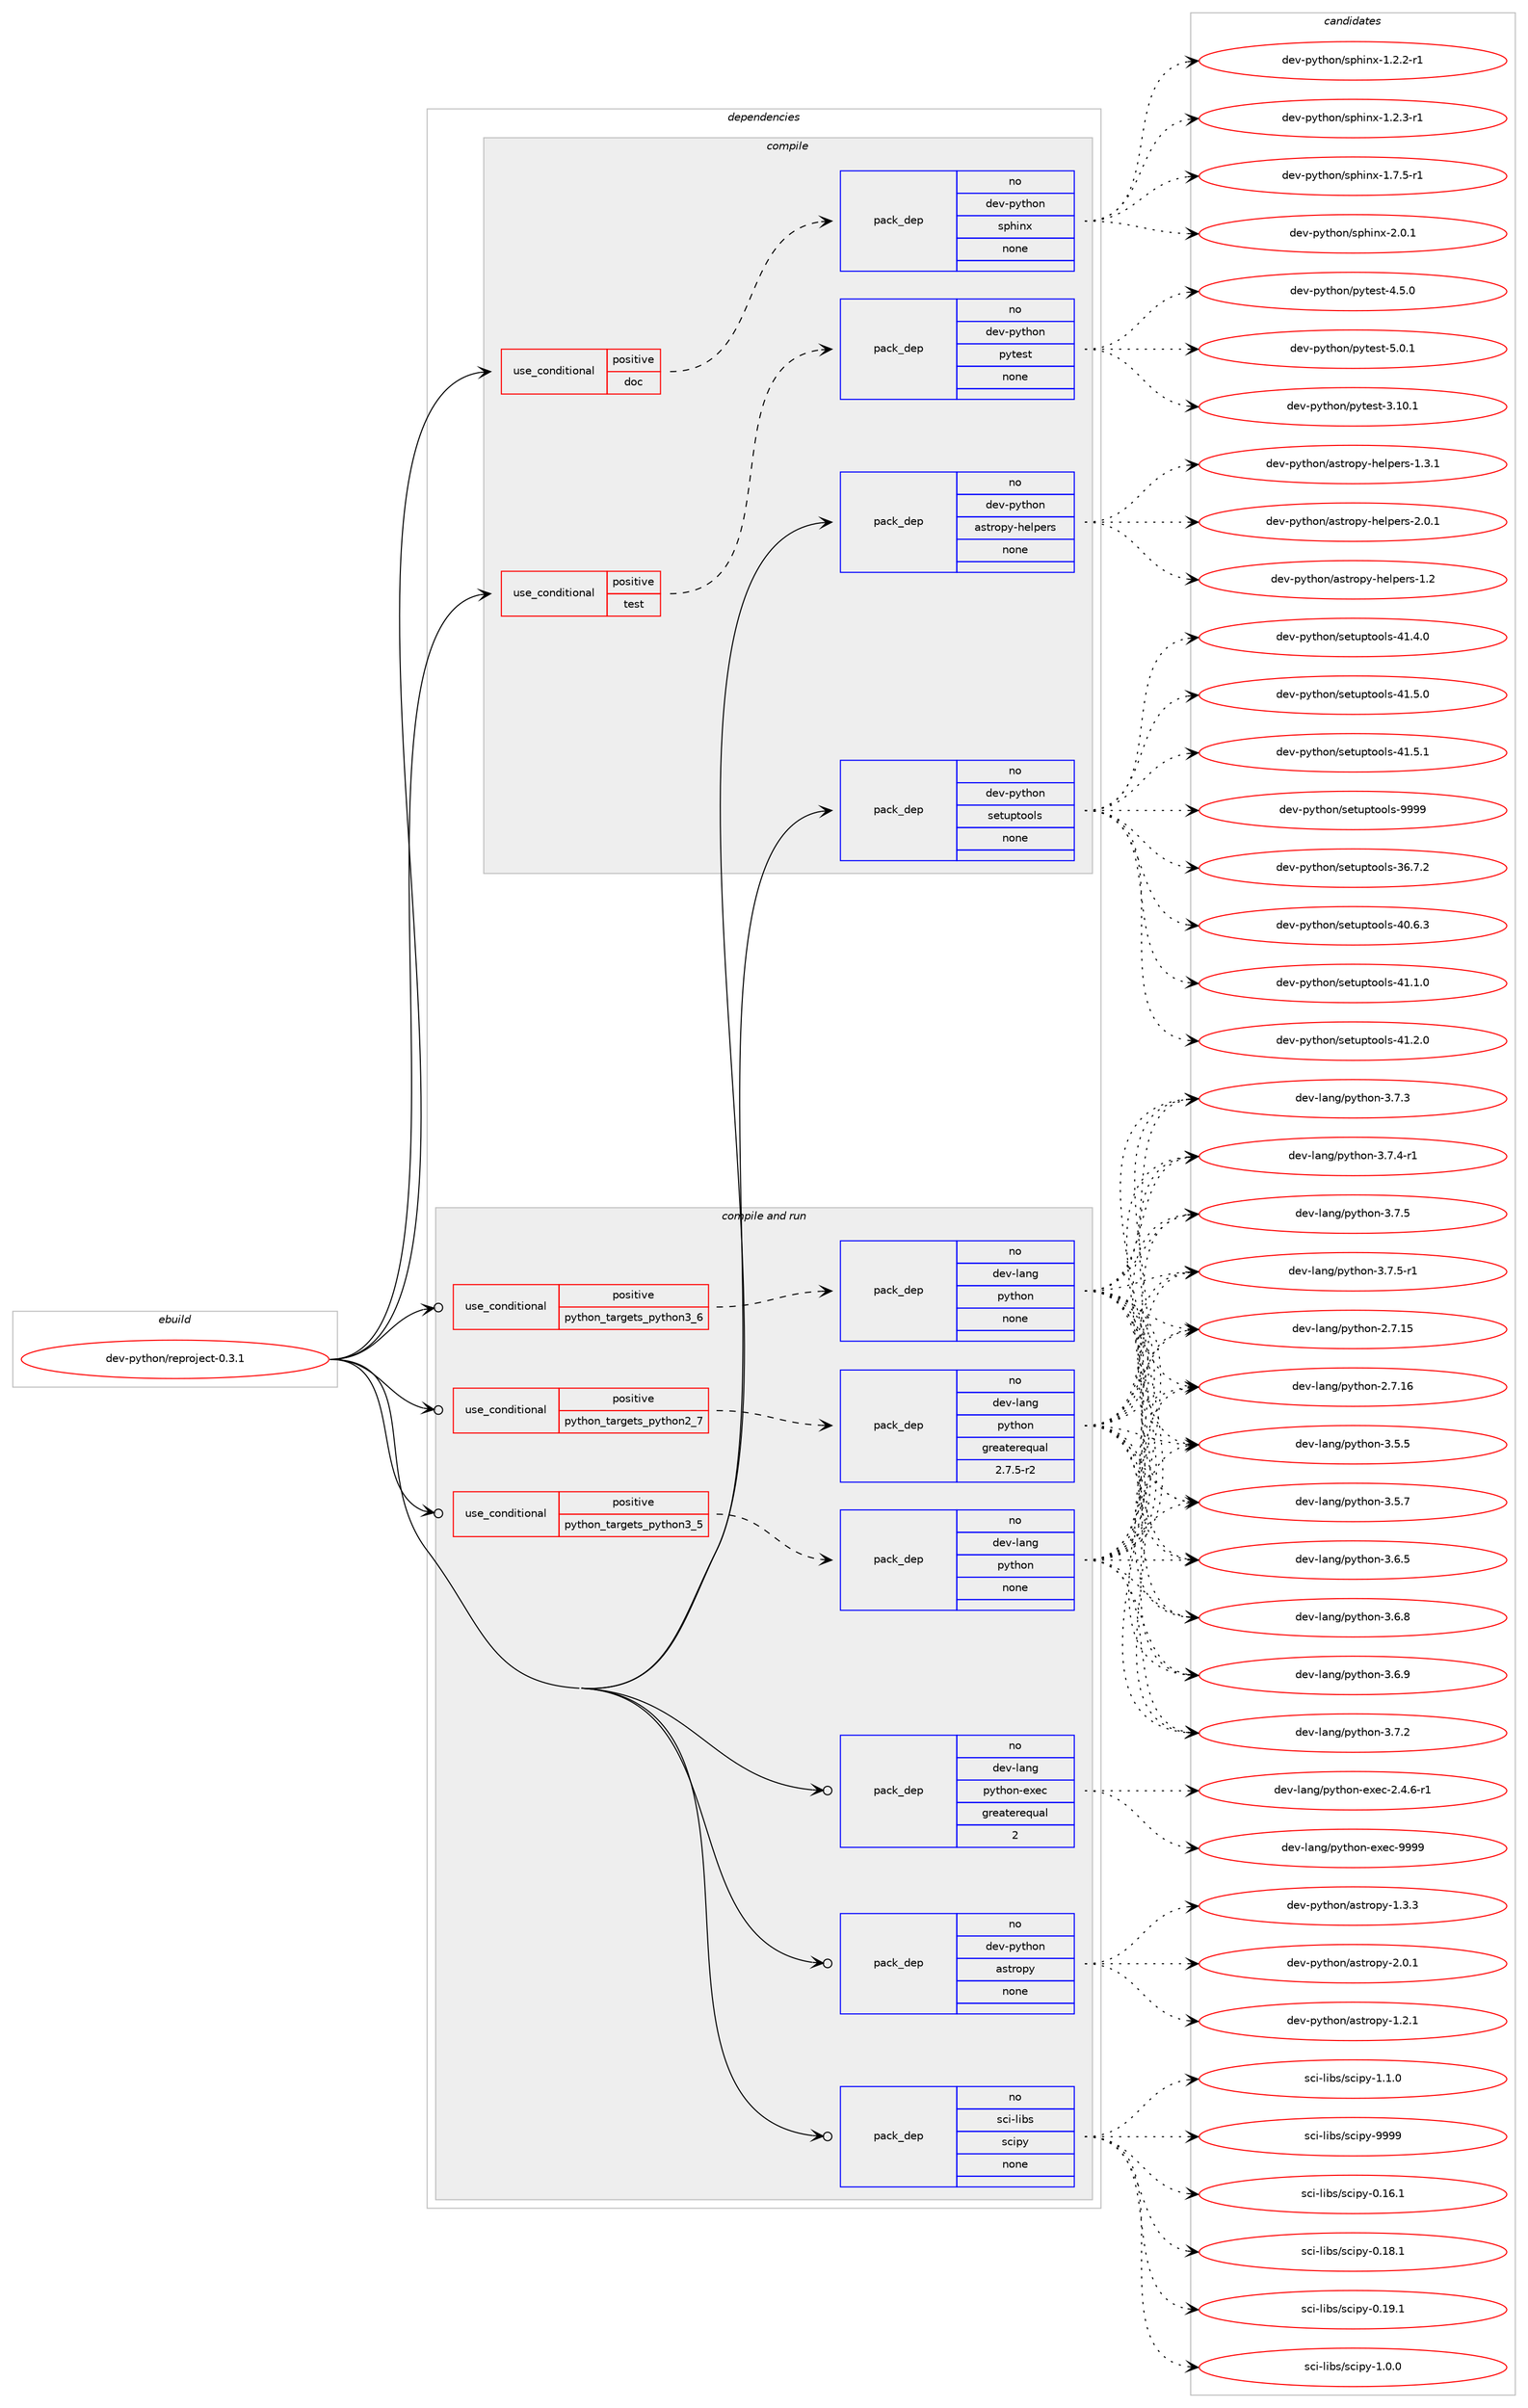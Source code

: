 digraph prolog {

# *************
# Graph options
# *************

newrank=true;
concentrate=true;
compound=true;
graph [rankdir=LR,fontname=Helvetica,fontsize=10,ranksep=1.5];#, ranksep=2.5, nodesep=0.2];
edge  [arrowhead=vee];
node  [fontname=Helvetica,fontsize=10];

# **********
# The ebuild
# **********

subgraph cluster_leftcol {
color=gray;
rank=same;
label=<<i>ebuild</i>>;
id [label="dev-python/reproject-0.3.1", color=red, width=4, href="../dev-python/reproject-0.3.1.svg"];
}

# ****************
# The dependencies
# ****************

subgraph cluster_midcol {
color=gray;
label=<<i>dependencies</i>>;
subgraph cluster_compile {
fillcolor="#eeeeee";
style=filled;
label=<<i>compile</i>>;
subgraph cond148583 {
dependency635012 [label=<<TABLE BORDER="0" CELLBORDER="1" CELLSPACING="0" CELLPADDING="4"><TR><TD ROWSPAN="3" CELLPADDING="10">use_conditional</TD></TR><TR><TD>positive</TD></TR><TR><TD>doc</TD></TR></TABLE>>, shape=none, color=red];
subgraph pack474550 {
dependency635013 [label=<<TABLE BORDER="0" CELLBORDER="1" CELLSPACING="0" CELLPADDING="4" WIDTH="220"><TR><TD ROWSPAN="6" CELLPADDING="30">pack_dep</TD></TR><TR><TD WIDTH="110">no</TD></TR><TR><TD>dev-python</TD></TR><TR><TD>sphinx</TD></TR><TR><TD>none</TD></TR><TR><TD></TD></TR></TABLE>>, shape=none, color=blue];
}
dependency635012:e -> dependency635013:w [weight=20,style="dashed",arrowhead="vee"];
}
id:e -> dependency635012:w [weight=20,style="solid",arrowhead="vee"];
subgraph cond148584 {
dependency635014 [label=<<TABLE BORDER="0" CELLBORDER="1" CELLSPACING="0" CELLPADDING="4"><TR><TD ROWSPAN="3" CELLPADDING="10">use_conditional</TD></TR><TR><TD>positive</TD></TR><TR><TD>test</TD></TR></TABLE>>, shape=none, color=red];
subgraph pack474551 {
dependency635015 [label=<<TABLE BORDER="0" CELLBORDER="1" CELLSPACING="0" CELLPADDING="4" WIDTH="220"><TR><TD ROWSPAN="6" CELLPADDING="30">pack_dep</TD></TR><TR><TD WIDTH="110">no</TD></TR><TR><TD>dev-python</TD></TR><TR><TD>pytest</TD></TR><TR><TD>none</TD></TR><TR><TD></TD></TR></TABLE>>, shape=none, color=blue];
}
dependency635014:e -> dependency635015:w [weight=20,style="dashed",arrowhead="vee"];
}
id:e -> dependency635014:w [weight=20,style="solid",arrowhead="vee"];
subgraph pack474552 {
dependency635016 [label=<<TABLE BORDER="0" CELLBORDER="1" CELLSPACING="0" CELLPADDING="4" WIDTH="220"><TR><TD ROWSPAN="6" CELLPADDING="30">pack_dep</TD></TR><TR><TD WIDTH="110">no</TD></TR><TR><TD>dev-python</TD></TR><TR><TD>astropy-helpers</TD></TR><TR><TD>none</TD></TR><TR><TD></TD></TR></TABLE>>, shape=none, color=blue];
}
id:e -> dependency635016:w [weight=20,style="solid",arrowhead="vee"];
subgraph pack474553 {
dependency635017 [label=<<TABLE BORDER="0" CELLBORDER="1" CELLSPACING="0" CELLPADDING="4" WIDTH="220"><TR><TD ROWSPAN="6" CELLPADDING="30">pack_dep</TD></TR><TR><TD WIDTH="110">no</TD></TR><TR><TD>dev-python</TD></TR><TR><TD>setuptools</TD></TR><TR><TD>none</TD></TR><TR><TD></TD></TR></TABLE>>, shape=none, color=blue];
}
id:e -> dependency635017:w [weight=20,style="solid",arrowhead="vee"];
}
subgraph cluster_compileandrun {
fillcolor="#eeeeee";
style=filled;
label=<<i>compile and run</i>>;
subgraph cond148585 {
dependency635018 [label=<<TABLE BORDER="0" CELLBORDER="1" CELLSPACING="0" CELLPADDING="4"><TR><TD ROWSPAN="3" CELLPADDING="10">use_conditional</TD></TR><TR><TD>positive</TD></TR><TR><TD>python_targets_python2_7</TD></TR></TABLE>>, shape=none, color=red];
subgraph pack474554 {
dependency635019 [label=<<TABLE BORDER="0" CELLBORDER="1" CELLSPACING="0" CELLPADDING="4" WIDTH="220"><TR><TD ROWSPAN="6" CELLPADDING="30">pack_dep</TD></TR><TR><TD WIDTH="110">no</TD></TR><TR><TD>dev-lang</TD></TR><TR><TD>python</TD></TR><TR><TD>greaterequal</TD></TR><TR><TD>2.7.5-r2</TD></TR></TABLE>>, shape=none, color=blue];
}
dependency635018:e -> dependency635019:w [weight=20,style="dashed",arrowhead="vee"];
}
id:e -> dependency635018:w [weight=20,style="solid",arrowhead="odotvee"];
subgraph cond148586 {
dependency635020 [label=<<TABLE BORDER="0" CELLBORDER="1" CELLSPACING="0" CELLPADDING="4"><TR><TD ROWSPAN="3" CELLPADDING="10">use_conditional</TD></TR><TR><TD>positive</TD></TR><TR><TD>python_targets_python3_5</TD></TR></TABLE>>, shape=none, color=red];
subgraph pack474555 {
dependency635021 [label=<<TABLE BORDER="0" CELLBORDER="1" CELLSPACING="0" CELLPADDING="4" WIDTH="220"><TR><TD ROWSPAN="6" CELLPADDING="30">pack_dep</TD></TR><TR><TD WIDTH="110">no</TD></TR><TR><TD>dev-lang</TD></TR><TR><TD>python</TD></TR><TR><TD>none</TD></TR><TR><TD></TD></TR></TABLE>>, shape=none, color=blue];
}
dependency635020:e -> dependency635021:w [weight=20,style="dashed",arrowhead="vee"];
}
id:e -> dependency635020:w [weight=20,style="solid",arrowhead="odotvee"];
subgraph cond148587 {
dependency635022 [label=<<TABLE BORDER="0" CELLBORDER="1" CELLSPACING="0" CELLPADDING="4"><TR><TD ROWSPAN="3" CELLPADDING="10">use_conditional</TD></TR><TR><TD>positive</TD></TR><TR><TD>python_targets_python3_6</TD></TR></TABLE>>, shape=none, color=red];
subgraph pack474556 {
dependency635023 [label=<<TABLE BORDER="0" CELLBORDER="1" CELLSPACING="0" CELLPADDING="4" WIDTH="220"><TR><TD ROWSPAN="6" CELLPADDING="30">pack_dep</TD></TR><TR><TD WIDTH="110">no</TD></TR><TR><TD>dev-lang</TD></TR><TR><TD>python</TD></TR><TR><TD>none</TD></TR><TR><TD></TD></TR></TABLE>>, shape=none, color=blue];
}
dependency635022:e -> dependency635023:w [weight=20,style="dashed",arrowhead="vee"];
}
id:e -> dependency635022:w [weight=20,style="solid",arrowhead="odotvee"];
subgraph pack474557 {
dependency635024 [label=<<TABLE BORDER="0" CELLBORDER="1" CELLSPACING="0" CELLPADDING="4" WIDTH="220"><TR><TD ROWSPAN="6" CELLPADDING="30">pack_dep</TD></TR><TR><TD WIDTH="110">no</TD></TR><TR><TD>dev-lang</TD></TR><TR><TD>python-exec</TD></TR><TR><TD>greaterequal</TD></TR><TR><TD>2</TD></TR></TABLE>>, shape=none, color=blue];
}
id:e -> dependency635024:w [weight=20,style="solid",arrowhead="odotvee"];
subgraph pack474558 {
dependency635025 [label=<<TABLE BORDER="0" CELLBORDER="1" CELLSPACING="0" CELLPADDING="4" WIDTH="220"><TR><TD ROWSPAN="6" CELLPADDING="30">pack_dep</TD></TR><TR><TD WIDTH="110">no</TD></TR><TR><TD>dev-python</TD></TR><TR><TD>astropy</TD></TR><TR><TD>none</TD></TR><TR><TD></TD></TR></TABLE>>, shape=none, color=blue];
}
id:e -> dependency635025:w [weight=20,style="solid",arrowhead="odotvee"];
subgraph pack474559 {
dependency635026 [label=<<TABLE BORDER="0" CELLBORDER="1" CELLSPACING="0" CELLPADDING="4" WIDTH="220"><TR><TD ROWSPAN="6" CELLPADDING="30">pack_dep</TD></TR><TR><TD WIDTH="110">no</TD></TR><TR><TD>sci-libs</TD></TR><TR><TD>scipy</TD></TR><TR><TD>none</TD></TR><TR><TD></TD></TR></TABLE>>, shape=none, color=blue];
}
id:e -> dependency635026:w [weight=20,style="solid",arrowhead="odotvee"];
}
subgraph cluster_run {
fillcolor="#eeeeee";
style=filled;
label=<<i>run</i>>;
}
}

# **************
# The candidates
# **************

subgraph cluster_choices {
rank=same;
color=gray;
label=<<i>candidates</i>>;

subgraph choice474550 {
color=black;
nodesep=1;
choice10010111845112121116104111110471151121041051101204549465046504511449 [label="dev-python/sphinx-1.2.2-r1", color=red, width=4,href="../dev-python/sphinx-1.2.2-r1.svg"];
choice10010111845112121116104111110471151121041051101204549465046514511449 [label="dev-python/sphinx-1.2.3-r1", color=red, width=4,href="../dev-python/sphinx-1.2.3-r1.svg"];
choice10010111845112121116104111110471151121041051101204549465546534511449 [label="dev-python/sphinx-1.7.5-r1", color=red, width=4,href="../dev-python/sphinx-1.7.5-r1.svg"];
choice1001011184511212111610411111047115112104105110120455046484649 [label="dev-python/sphinx-2.0.1", color=red, width=4,href="../dev-python/sphinx-2.0.1.svg"];
dependency635013:e -> choice10010111845112121116104111110471151121041051101204549465046504511449:w [style=dotted,weight="100"];
dependency635013:e -> choice10010111845112121116104111110471151121041051101204549465046514511449:w [style=dotted,weight="100"];
dependency635013:e -> choice10010111845112121116104111110471151121041051101204549465546534511449:w [style=dotted,weight="100"];
dependency635013:e -> choice1001011184511212111610411111047115112104105110120455046484649:w [style=dotted,weight="100"];
}
subgraph choice474551 {
color=black;
nodesep=1;
choice100101118451121211161041111104711212111610111511645514649484649 [label="dev-python/pytest-3.10.1", color=red, width=4,href="../dev-python/pytest-3.10.1.svg"];
choice1001011184511212111610411111047112121116101115116455246534648 [label="dev-python/pytest-4.5.0", color=red, width=4,href="../dev-python/pytest-4.5.0.svg"];
choice1001011184511212111610411111047112121116101115116455346484649 [label="dev-python/pytest-5.0.1", color=red, width=4,href="../dev-python/pytest-5.0.1.svg"];
dependency635015:e -> choice100101118451121211161041111104711212111610111511645514649484649:w [style=dotted,weight="100"];
dependency635015:e -> choice1001011184511212111610411111047112121116101115116455246534648:w [style=dotted,weight="100"];
dependency635015:e -> choice1001011184511212111610411111047112121116101115116455346484649:w [style=dotted,weight="100"];
}
subgraph choice474552 {
color=black;
nodesep=1;
choice1001011184511212111610411111047971151161141111121214510410110811210111411545494650 [label="dev-python/astropy-helpers-1.2", color=red, width=4,href="../dev-python/astropy-helpers-1.2.svg"];
choice10010111845112121116104111110479711511611411111212145104101108112101114115454946514649 [label="dev-python/astropy-helpers-1.3.1", color=red, width=4,href="../dev-python/astropy-helpers-1.3.1.svg"];
choice10010111845112121116104111110479711511611411111212145104101108112101114115455046484649 [label="dev-python/astropy-helpers-2.0.1", color=red, width=4,href="../dev-python/astropy-helpers-2.0.1.svg"];
dependency635016:e -> choice1001011184511212111610411111047971151161141111121214510410110811210111411545494650:w [style=dotted,weight="100"];
dependency635016:e -> choice10010111845112121116104111110479711511611411111212145104101108112101114115454946514649:w [style=dotted,weight="100"];
dependency635016:e -> choice10010111845112121116104111110479711511611411111212145104101108112101114115455046484649:w [style=dotted,weight="100"];
}
subgraph choice474553 {
color=black;
nodesep=1;
choice100101118451121211161041111104711510111611711211611111110811545515446554650 [label="dev-python/setuptools-36.7.2", color=red, width=4,href="../dev-python/setuptools-36.7.2.svg"];
choice100101118451121211161041111104711510111611711211611111110811545524846544651 [label="dev-python/setuptools-40.6.3", color=red, width=4,href="../dev-python/setuptools-40.6.3.svg"];
choice100101118451121211161041111104711510111611711211611111110811545524946494648 [label="dev-python/setuptools-41.1.0", color=red, width=4,href="../dev-python/setuptools-41.1.0.svg"];
choice100101118451121211161041111104711510111611711211611111110811545524946504648 [label="dev-python/setuptools-41.2.0", color=red, width=4,href="../dev-python/setuptools-41.2.0.svg"];
choice100101118451121211161041111104711510111611711211611111110811545524946524648 [label="dev-python/setuptools-41.4.0", color=red, width=4,href="../dev-python/setuptools-41.4.0.svg"];
choice100101118451121211161041111104711510111611711211611111110811545524946534648 [label="dev-python/setuptools-41.5.0", color=red, width=4,href="../dev-python/setuptools-41.5.0.svg"];
choice100101118451121211161041111104711510111611711211611111110811545524946534649 [label="dev-python/setuptools-41.5.1", color=red, width=4,href="../dev-python/setuptools-41.5.1.svg"];
choice10010111845112121116104111110471151011161171121161111111081154557575757 [label="dev-python/setuptools-9999", color=red, width=4,href="../dev-python/setuptools-9999.svg"];
dependency635017:e -> choice100101118451121211161041111104711510111611711211611111110811545515446554650:w [style=dotted,weight="100"];
dependency635017:e -> choice100101118451121211161041111104711510111611711211611111110811545524846544651:w [style=dotted,weight="100"];
dependency635017:e -> choice100101118451121211161041111104711510111611711211611111110811545524946494648:w [style=dotted,weight="100"];
dependency635017:e -> choice100101118451121211161041111104711510111611711211611111110811545524946504648:w [style=dotted,weight="100"];
dependency635017:e -> choice100101118451121211161041111104711510111611711211611111110811545524946524648:w [style=dotted,weight="100"];
dependency635017:e -> choice100101118451121211161041111104711510111611711211611111110811545524946534648:w [style=dotted,weight="100"];
dependency635017:e -> choice100101118451121211161041111104711510111611711211611111110811545524946534649:w [style=dotted,weight="100"];
dependency635017:e -> choice10010111845112121116104111110471151011161171121161111111081154557575757:w [style=dotted,weight="100"];
}
subgraph choice474554 {
color=black;
nodesep=1;
choice10010111845108971101034711212111610411111045504655464953 [label="dev-lang/python-2.7.15", color=red, width=4,href="../dev-lang/python-2.7.15.svg"];
choice10010111845108971101034711212111610411111045504655464954 [label="dev-lang/python-2.7.16", color=red, width=4,href="../dev-lang/python-2.7.16.svg"];
choice100101118451089711010347112121116104111110455146534653 [label="dev-lang/python-3.5.5", color=red, width=4,href="../dev-lang/python-3.5.5.svg"];
choice100101118451089711010347112121116104111110455146534655 [label="dev-lang/python-3.5.7", color=red, width=4,href="../dev-lang/python-3.5.7.svg"];
choice100101118451089711010347112121116104111110455146544653 [label="dev-lang/python-3.6.5", color=red, width=4,href="../dev-lang/python-3.6.5.svg"];
choice100101118451089711010347112121116104111110455146544656 [label="dev-lang/python-3.6.8", color=red, width=4,href="../dev-lang/python-3.6.8.svg"];
choice100101118451089711010347112121116104111110455146544657 [label="dev-lang/python-3.6.9", color=red, width=4,href="../dev-lang/python-3.6.9.svg"];
choice100101118451089711010347112121116104111110455146554650 [label="dev-lang/python-3.7.2", color=red, width=4,href="../dev-lang/python-3.7.2.svg"];
choice100101118451089711010347112121116104111110455146554651 [label="dev-lang/python-3.7.3", color=red, width=4,href="../dev-lang/python-3.7.3.svg"];
choice1001011184510897110103471121211161041111104551465546524511449 [label="dev-lang/python-3.7.4-r1", color=red, width=4,href="../dev-lang/python-3.7.4-r1.svg"];
choice100101118451089711010347112121116104111110455146554653 [label="dev-lang/python-3.7.5", color=red, width=4,href="../dev-lang/python-3.7.5.svg"];
choice1001011184510897110103471121211161041111104551465546534511449 [label="dev-lang/python-3.7.5-r1", color=red, width=4,href="../dev-lang/python-3.7.5-r1.svg"];
dependency635019:e -> choice10010111845108971101034711212111610411111045504655464953:w [style=dotted,weight="100"];
dependency635019:e -> choice10010111845108971101034711212111610411111045504655464954:w [style=dotted,weight="100"];
dependency635019:e -> choice100101118451089711010347112121116104111110455146534653:w [style=dotted,weight="100"];
dependency635019:e -> choice100101118451089711010347112121116104111110455146534655:w [style=dotted,weight="100"];
dependency635019:e -> choice100101118451089711010347112121116104111110455146544653:w [style=dotted,weight="100"];
dependency635019:e -> choice100101118451089711010347112121116104111110455146544656:w [style=dotted,weight="100"];
dependency635019:e -> choice100101118451089711010347112121116104111110455146544657:w [style=dotted,weight="100"];
dependency635019:e -> choice100101118451089711010347112121116104111110455146554650:w [style=dotted,weight="100"];
dependency635019:e -> choice100101118451089711010347112121116104111110455146554651:w [style=dotted,weight="100"];
dependency635019:e -> choice1001011184510897110103471121211161041111104551465546524511449:w [style=dotted,weight="100"];
dependency635019:e -> choice100101118451089711010347112121116104111110455146554653:w [style=dotted,weight="100"];
dependency635019:e -> choice1001011184510897110103471121211161041111104551465546534511449:w [style=dotted,weight="100"];
}
subgraph choice474555 {
color=black;
nodesep=1;
choice10010111845108971101034711212111610411111045504655464953 [label="dev-lang/python-2.7.15", color=red, width=4,href="../dev-lang/python-2.7.15.svg"];
choice10010111845108971101034711212111610411111045504655464954 [label="dev-lang/python-2.7.16", color=red, width=4,href="../dev-lang/python-2.7.16.svg"];
choice100101118451089711010347112121116104111110455146534653 [label="dev-lang/python-3.5.5", color=red, width=4,href="../dev-lang/python-3.5.5.svg"];
choice100101118451089711010347112121116104111110455146534655 [label="dev-lang/python-3.5.7", color=red, width=4,href="../dev-lang/python-3.5.7.svg"];
choice100101118451089711010347112121116104111110455146544653 [label="dev-lang/python-3.6.5", color=red, width=4,href="../dev-lang/python-3.6.5.svg"];
choice100101118451089711010347112121116104111110455146544656 [label="dev-lang/python-3.6.8", color=red, width=4,href="../dev-lang/python-3.6.8.svg"];
choice100101118451089711010347112121116104111110455146544657 [label="dev-lang/python-3.6.9", color=red, width=4,href="../dev-lang/python-3.6.9.svg"];
choice100101118451089711010347112121116104111110455146554650 [label="dev-lang/python-3.7.2", color=red, width=4,href="../dev-lang/python-3.7.2.svg"];
choice100101118451089711010347112121116104111110455146554651 [label="dev-lang/python-3.7.3", color=red, width=4,href="../dev-lang/python-3.7.3.svg"];
choice1001011184510897110103471121211161041111104551465546524511449 [label="dev-lang/python-3.7.4-r1", color=red, width=4,href="../dev-lang/python-3.7.4-r1.svg"];
choice100101118451089711010347112121116104111110455146554653 [label="dev-lang/python-3.7.5", color=red, width=4,href="../dev-lang/python-3.7.5.svg"];
choice1001011184510897110103471121211161041111104551465546534511449 [label="dev-lang/python-3.7.5-r1", color=red, width=4,href="../dev-lang/python-3.7.5-r1.svg"];
dependency635021:e -> choice10010111845108971101034711212111610411111045504655464953:w [style=dotted,weight="100"];
dependency635021:e -> choice10010111845108971101034711212111610411111045504655464954:w [style=dotted,weight="100"];
dependency635021:e -> choice100101118451089711010347112121116104111110455146534653:w [style=dotted,weight="100"];
dependency635021:e -> choice100101118451089711010347112121116104111110455146534655:w [style=dotted,weight="100"];
dependency635021:e -> choice100101118451089711010347112121116104111110455146544653:w [style=dotted,weight="100"];
dependency635021:e -> choice100101118451089711010347112121116104111110455146544656:w [style=dotted,weight="100"];
dependency635021:e -> choice100101118451089711010347112121116104111110455146544657:w [style=dotted,weight="100"];
dependency635021:e -> choice100101118451089711010347112121116104111110455146554650:w [style=dotted,weight="100"];
dependency635021:e -> choice100101118451089711010347112121116104111110455146554651:w [style=dotted,weight="100"];
dependency635021:e -> choice1001011184510897110103471121211161041111104551465546524511449:w [style=dotted,weight="100"];
dependency635021:e -> choice100101118451089711010347112121116104111110455146554653:w [style=dotted,weight="100"];
dependency635021:e -> choice1001011184510897110103471121211161041111104551465546534511449:w [style=dotted,weight="100"];
}
subgraph choice474556 {
color=black;
nodesep=1;
choice10010111845108971101034711212111610411111045504655464953 [label="dev-lang/python-2.7.15", color=red, width=4,href="../dev-lang/python-2.7.15.svg"];
choice10010111845108971101034711212111610411111045504655464954 [label="dev-lang/python-2.7.16", color=red, width=4,href="../dev-lang/python-2.7.16.svg"];
choice100101118451089711010347112121116104111110455146534653 [label="dev-lang/python-3.5.5", color=red, width=4,href="../dev-lang/python-3.5.5.svg"];
choice100101118451089711010347112121116104111110455146534655 [label="dev-lang/python-3.5.7", color=red, width=4,href="../dev-lang/python-3.5.7.svg"];
choice100101118451089711010347112121116104111110455146544653 [label="dev-lang/python-3.6.5", color=red, width=4,href="../dev-lang/python-3.6.5.svg"];
choice100101118451089711010347112121116104111110455146544656 [label="dev-lang/python-3.6.8", color=red, width=4,href="../dev-lang/python-3.6.8.svg"];
choice100101118451089711010347112121116104111110455146544657 [label="dev-lang/python-3.6.9", color=red, width=4,href="../dev-lang/python-3.6.9.svg"];
choice100101118451089711010347112121116104111110455146554650 [label="dev-lang/python-3.7.2", color=red, width=4,href="../dev-lang/python-3.7.2.svg"];
choice100101118451089711010347112121116104111110455146554651 [label="dev-lang/python-3.7.3", color=red, width=4,href="../dev-lang/python-3.7.3.svg"];
choice1001011184510897110103471121211161041111104551465546524511449 [label="dev-lang/python-3.7.4-r1", color=red, width=4,href="../dev-lang/python-3.7.4-r1.svg"];
choice100101118451089711010347112121116104111110455146554653 [label="dev-lang/python-3.7.5", color=red, width=4,href="../dev-lang/python-3.7.5.svg"];
choice1001011184510897110103471121211161041111104551465546534511449 [label="dev-lang/python-3.7.5-r1", color=red, width=4,href="../dev-lang/python-3.7.5-r1.svg"];
dependency635023:e -> choice10010111845108971101034711212111610411111045504655464953:w [style=dotted,weight="100"];
dependency635023:e -> choice10010111845108971101034711212111610411111045504655464954:w [style=dotted,weight="100"];
dependency635023:e -> choice100101118451089711010347112121116104111110455146534653:w [style=dotted,weight="100"];
dependency635023:e -> choice100101118451089711010347112121116104111110455146534655:w [style=dotted,weight="100"];
dependency635023:e -> choice100101118451089711010347112121116104111110455146544653:w [style=dotted,weight="100"];
dependency635023:e -> choice100101118451089711010347112121116104111110455146544656:w [style=dotted,weight="100"];
dependency635023:e -> choice100101118451089711010347112121116104111110455146544657:w [style=dotted,weight="100"];
dependency635023:e -> choice100101118451089711010347112121116104111110455146554650:w [style=dotted,weight="100"];
dependency635023:e -> choice100101118451089711010347112121116104111110455146554651:w [style=dotted,weight="100"];
dependency635023:e -> choice1001011184510897110103471121211161041111104551465546524511449:w [style=dotted,weight="100"];
dependency635023:e -> choice100101118451089711010347112121116104111110455146554653:w [style=dotted,weight="100"];
dependency635023:e -> choice1001011184510897110103471121211161041111104551465546534511449:w [style=dotted,weight="100"];
}
subgraph choice474557 {
color=black;
nodesep=1;
choice10010111845108971101034711212111610411111045101120101994550465246544511449 [label="dev-lang/python-exec-2.4.6-r1", color=red, width=4,href="../dev-lang/python-exec-2.4.6-r1.svg"];
choice10010111845108971101034711212111610411111045101120101994557575757 [label="dev-lang/python-exec-9999", color=red, width=4,href="../dev-lang/python-exec-9999.svg"];
dependency635024:e -> choice10010111845108971101034711212111610411111045101120101994550465246544511449:w [style=dotted,weight="100"];
dependency635024:e -> choice10010111845108971101034711212111610411111045101120101994557575757:w [style=dotted,weight="100"];
}
subgraph choice474558 {
color=black;
nodesep=1;
choice100101118451121211161041111104797115116114111112121454946504649 [label="dev-python/astropy-1.2.1", color=red, width=4,href="../dev-python/astropy-1.2.1.svg"];
choice100101118451121211161041111104797115116114111112121454946514651 [label="dev-python/astropy-1.3.3", color=red, width=4,href="../dev-python/astropy-1.3.3.svg"];
choice100101118451121211161041111104797115116114111112121455046484649 [label="dev-python/astropy-2.0.1", color=red, width=4,href="../dev-python/astropy-2.0.1.svg"];
dependency635025:e -> choice100101118451121211161041111104797115116114111112121454946504649:w [style=dotted,weight="100"];
dependency635025:e -> choice100101118451121211161041111104797115116114111112121454946514651:w [style=dotted,weight="100"];
dependency635025:e -> choice100101118451121211161041111104797115116114111112121455046484649:w [style=dotted,weight="100"];
}
subgraph choice474559 {
color=black;
nodesep=1;
choice115991054510810598115471159910511212145484649544649 [label="sci-libs/scipy-0.16.1", color=red, width=4,href="../sci-libs/scipy-0.16.1.svg"];
choice115991054510810598115471159910511212145484649564649 [label="sci-libs/scipy-0.18.1", color=red, width=4,href="../sci-libs/scipy-0.18.1.svg"];
choice115991054510810598115471159910511212145484649574649 [label="sci-libs/scipy-0.19.1", color=red, width=4,href="../sci-libs/scipy-0.19.1.svg"];
choice1159910545108105981154711599105112121454946484648 [label="sci-libs/scipy-1.0.0", color=red, width=4,href="../sci-libs/scipy-1.0.0.svg"];
choice1159910545108105981154711599105112121454946494648 [label="sci-libs/scipy-1.1.0", color=red, width=4,href="../sci-libs/scipy-1.1.0.svg"];
choice11599105451081059811547115991051121214557575757 [label="sci-libs/scipy-9999", color=red, width=4,href="../sci-libs/scipy-9999.svg"];
dependency635026:e -> choice115991054510810598115471159910511212145484649544649:w [style=dotted,weight="100"];
dependency635026:e -> choice115991054510810598115471159910511212145484649564649:w [style=dotted,weight="100"];
dependency635026:e -> choice115991054510810598115471159910511212145484649574649:w [style=dotted,weight="100"];
dependency635026:e -> choice1159910545108105981154711599105112121454946484648:w [style=dotted,weight="100"];
dependency635026:e -> choice1159910545108105981154711599105112121454946494648:w [style=dotted,weight="100"];
dependency635026:e -> choice11599105451081059811547115991051121214557575757:w [style=dotted,weight="100"];
}
}

}
